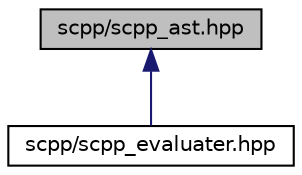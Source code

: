 digraph "scpp/scpp_ast.hpp"
{
 // LATEX_PDF_SIZE
  edge [fontname="Helvetica",fontsize="10",labelfontname="Helvetica",labelfontsize="10"];
  node [fontname="Helvetica",fontsize="10",shape=record];
  Node1 [label="scpp/scpp_ast.hpp",height=0.2,width=0.4,color="black", fillcolor="grey75", style="filled", fontcolor="black",tooltip="Abstract Syntax Tree for SCPP."];
  Node1 -> Node2 [dir="back",color="midnightblue",fontsize="10",style="solid",fontname="Helvetica"];
  Node2 [label="scpp/scpp_evaluater.hpp",height=0.2,width=0.4,color="black", fillcolor="white", style="filled",URL="$scpp__evaluater_8hpp.html",tooltip="Evaluater for SCPP."];
}
